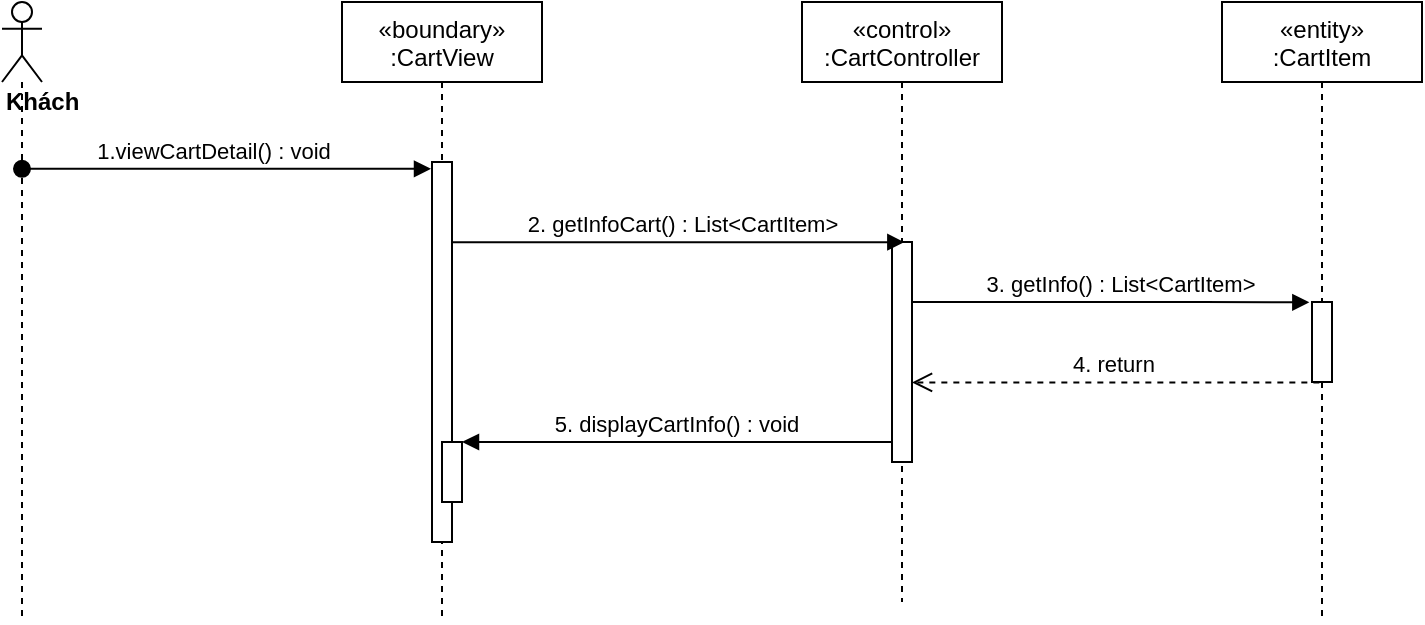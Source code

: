<mxfile version="14.7.0" type="device"><diagram id="kgpKYQtTHZ0yAKxKKP6v" name="Page-1"><mxGraphModel dx="1108" dy="425" grid="1" gridSize="10" guides="1" tooltips="1" connect="1" arrows="1" fold="1" page="1" pageScale="1" pageWidth="850" pageHeight="1100" math="0" shadow="0"><root><mxCell id="0"/><mxCell id="1" parent="0"/><mxCell id="AyrRQ5OWU3sJBnbY8tf0-1" value="«boundary»&#10;:CartView" style="shape=umlLifeline;perimeter=lifelinePerimeter;container=1;collapsible=0;recursiveResize=0;rounded=0;shadow=0;strokeWidth=1;" parent="1" vertex="1"><mxGeometry x="310" y="80" width="100" height="310" as="geometry"/></mxCell><mxCell id="AyrRQ5OWU3sJBnbY8tf0-2" value="" style="points=[];perimeter=orthogonalPerimeter;rounded=0;shadow=0;strokeWidth=1;" parent="AyrRQ5OWU3sJBnbY8tf0-1" vertex="1"><mxGeometry x="45" y="80" width="10" height="190" as="geometry"/></mxCell><mxCell id="AyrRQ5OWU3sJBnbY8tf0-3" value="" style="html=1;points=[];perimeter=orthogonalPerimeter;" parent="AyrRQ5OWU3sJBnbY8tf0-1" vertex="1"><mxGeometry x="50" y="220" width="10" height="30" as="geometry"/></mxCell><mxCell id="AyrRQ5OWU3sJBnbY8tf0-4" value="«control»&#10;:CartController" style="shape=umlLifeline;perimeter=lifelinePerimeter;container=1;collapsible=0;recursiveResize=0;rounded=0;shadow=0;strokeWidth=1;" parent="1" vertex="1"><mxGeometry x="540" y="80" width="100" height="300" as="geometry"/></mxCell><mxCell id="AyrRQ5OWU3sJBnbY8tf0-5" value="" style="points=[];perimeter=orthogonalPerimeter;rounded=0;shadow=0;strokeWidth=1;" parent="AyrRQ5OWU3sJBnbY8tf0-4" vertex="1"><mxGeometry x="45" y="120" width="10" height="110" as="geometry"/></mxCell><mxCell id="AyrRQ5OWU3sJBnbY8tf0-6" value="&lt;div&gt;&lt;b&gt;Khách&lt;/b&gt;&lt;/div&gt;" style="shape=umlLifeline;participant=umlActor;perimeter=lifelinePerimeter;whiteSpace=wrap;html=1;container=1;collapsible=0;recursiveResize=0;verticalAlign=top;spacingTop=36;outlineConnect=0;align=left;" parent="1" vertex="1"><mxGeometry x="140" y="80" width="20" height="310" as="geometry"/></mxCell><mxCell id="AyrRQ5OWU3sJBnbY8tf0-7" value="1.viewCartDetail() : void" style="verticalAlign=bottom;startArrow=oval;endArrow=block;startSize=8;shadow=0;strokeWidth=1;entryX=-0.05;entryY=0.018;entryDx=0;entryDy=0;entryPerimeter=0;" parent="1" source="AyrRQ5OWU3sJBnbY8tf0-6" target="AyrRQ5OWU3sJBnbY8tf0-2" edge="1"><mxGeometry x="-0.06" relative="1" as="geometry"><mxPoint x="100" y="170" as="sourcePoint"/><mxPoint as="offset"/></mxGeometry></mxCell><mxCell id="AyrRQ5OWU3sJBnbY8tf0-10" value="2. getInfoCart() : List&amp;lt;CartItem&amp;gt;" style="html=1;verticalAlign=bottom;endArrow=block;entryX=0.617;entryY=0.001;entryDx=0;entryDy=0;entryPerimeter=0;" parent="1" source="AyrRQ5OWU3sJBnbY8tf0-2" target="AyrRQ5OWU3sJBnbY8tf0-5" edge="1"><mxGeometry x="0.014" width="80" relative="1" as="geometry"><mxPoint x="320" y="248" as="sourcePoint"/><mxPoint x="500" y="210" as="targetPoint"/><mxPoint as="offset"/></mxGeometry></mxCell><mxCell id="AyrRQ5OWU3sJBnbY8tf0-12" value="«entity»&#10;:CartItem" style="shape=umlLifeline;perimeter=lifelinePerimeter;container=1;collapsible=0;recursiveResize=0;rounded=0;shadow=0;strokeWidth=1;" parent="1" vertex="1"><mxGeometry x="750" y="80" width="100" height="310" as="geometry"/></mxCell><mxCell id="AyrRQ5OWU3sJBnbY8tf0-13" value="" style="points=[];perimeter=orthogonalPerimeter;rounded=0;shadow=0;strokeWidth=1;" parent="AyrRQ5OWU3sJBnbY8tf0-12" vertex="1"><mxGeometry x="45" y="150" width="10" height="40" as="geometry"/></mxCell><mxCell id="AyrRQ5OWU3sJBnbY8tf0-14" value="3. getInfo() : List&amp;lt;CartItem&amp;gt;" style="html=1;verticalAlign=bottom;endArrow=block;entryX=-0.133;entryY=0.004;entryDx=0;entryDy=0;entryPerimeter=0;" parent="1" source="AyrRQ5OWU3sJBnbY8tf0-5" target="AyrRQ5OWU3sJBnbY8tf0-13" edge="1"><mxGeometry x="0.041" width="80" relative="1" as="geometry"><mxPoint x="995" y="260.12" as="sourcePoint"/><mxPoint x="1000" y="190" as="targetPoint"/><mxPoint as="offset"/><Array as="points"><mxPoint x="730" y="230"/></Array></mxGeometry></mxCell><mxCell id="AyrRQ5OWU3sJBnbY8tf0-15" value="4. return&amp;nbsp;" style="html=1;verticalAlign=bottom;endArrow=open;dashed=1;endSize=8;exitX=0.367;exitY=1.006;exitDx=0;exitDy=0;exitPerimeter=0;" parent="1" source="AyrRQ5OWU3sJBnbY8tf0-13" target="AyrRQ5OWU3sJBnbY8tf0-5" edge="1"><mxGeometry relative="1" as="geometry"><mxPoint x="1000" y="360" as="sourcePoint"/><mxPoint x="989.5" y="290.18" as="targetPoint"/></mxGeometry></mxCell><mxCell id="AyrRQ5OWU3sJBnbY8tf0-17" value="5. displayCartInfo() : void" style="verticalAlign=bottom;endArrow=block;shadow=0;strokeWidth=1;" parent="1" source="AyrRQ5OWU3sJBnbY8tf0-5" target="AyrRQ5OWU3sJBnbY8tf0-3" edge="1"><mxGeometry relative="1" as="geometry"><mxPoint x="565" y="370" as="sourcePoint"/><mxPoint x="350" y="401" as="targetPoint"/></mxGeometry></mxCell></root></mxGraphModel></diagram></mxfile>
